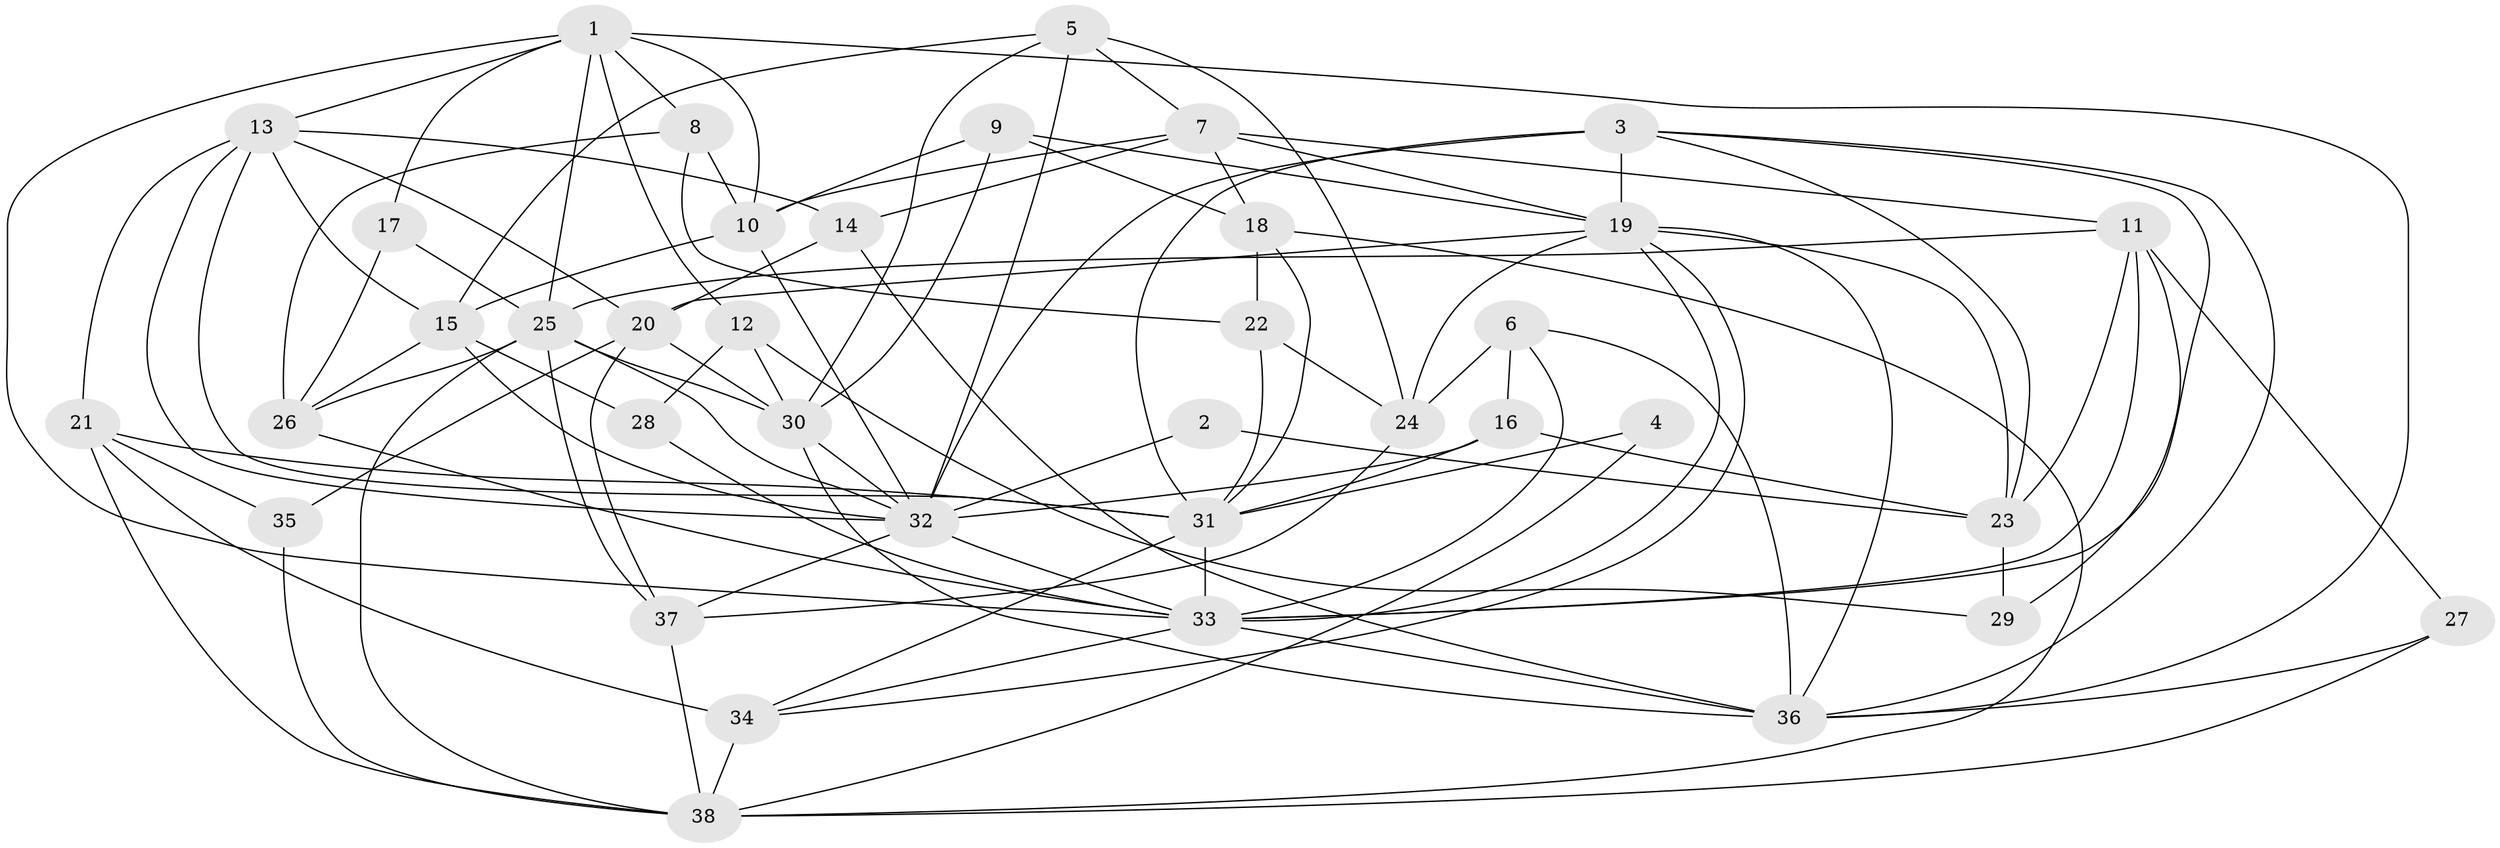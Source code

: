 // original degree distribution, {3: 0.32, 4: 0.21333333333333335, 6: 0.09333333333333334, 5: 0.29333333333333333, 2: 0.08}
// Generated by graph-tools (version 1.1) at 2025/26/03/09/25 03:26:19]
// undirected, 38 vertices, 105 edges
graph export_dot {
graph [start="1"]
  node [color=gray90,style=filled];
  1;
  2;
  3;
  4;
  5;
  6;
  7;
  8;
  9;
  10;
  11;
  12;
  13;
  14;
  15;
  16;
  17;
  18;
  19;
  20;
  21;
  22;
  23;
  24;
  25;
  26;
  27;
  28;
  29;
  30;
  31;
  32;
  33;
  34;
  35;
  36;
  37;
  38;
  1 -- 8 [weight=1.0];
  1 -- 10 [weight=1.0];
  1 -- 12 [weight=1.0];
  1 -- 13 [weight=1.0];
  1 -- 17 [weight=1.0];
  1 -- 25 [weight=1.0];
  1 -- 33 [weight=1.0];
  1 -- 36 [weight=1.0];
  2 -- 23 [weight=1.0];
  2 -- 32 [weight=1.0];
  3 -- 19 [weight=1.0];
  3 -- 23 [weight=1.0];
  3 -- 31 [weight=1.0];
  3 -- 32 [weight=2.0];
  3 -- 33 [weight=1.0];
  3 -- 36 [weight=1.0];
  4 -- 31 [weight=1.0];
  4 -- 38 [weight=1.0];
  5 -- 7 [weight=1.0];
  5 -- 15 [weight=1.0];
  5 -- 24 [weight=1.0];
  5 -- 30 [weight=1.0];
  5 -- 32 [weight=1.0];
  6 -- 16 [weight=1.0];
  6 -- 24 [weight=2.0];
  6 -- 33 [weight=1.0];
  6 -- 36 [weight=1.0];
  7 -- 10 [weight=1.0];
  7 -- 11 [weight=1.0];
  7 -- 14 [weight=1.0];
  7 -- 18 [weight=1.0];
  7 -- 19 [weight=1.0];
  8 -- 10 [weight=1.0];
  8 -- 22 [weight=1.0];
  8 -- 26 [weight=1.0];
  9 -- 10 [weight=1.0];
  9 -- 18 [weight=1.0];
  9 -- 19 [weight=1.0];
  9 -- 30 [weight=1.0];
  10 -- 15 [weight=1.0];
  10 -- 32 [weight=1.0];
  11 -- 23 [weight=1.0];
  11 -- 25 [weight=1.0];
  11 -- 27 [weight=1.0];
  11 -- 29 [weight=1.0];
  11 -- 33 [weight=1.0];
  12 -- 28 [weight=1.0];
  12 -- 29 [weight=1.0];
  12 -- 30 [weight=1.0];
  13 -- 14 [weight=1.0];
  13 -- 15 [weight=2.0];
  13 -- 20 [weight=1.0];
  13 -- 21 [weight=1.0];
  13 -- 31 [weight=1.0];
  13 -- 32 [weight=1.0];
  14 -- 20 [weight=1.0];
  14 -- 36 [weight=1.0];
  15 -- 26 [weight=1.0];
  15 -- 28 [weight=2.0];
  15 -- 32 [weight=1.0];
  16 -- 23 [weight=1.0];
  16 -- 31 [weight=1.0];
  16 -- 32 [weight=1.0];
  17 -- 25 [weight=1.0];
  17 -- 26 [weight=1.0];
  18 -- 22 [weight=1.0];
  18 -- 31 [weight=1.0];
  18 -- 38 [weight=1.0];
  19 -- 20 [weight=1.0];
  19 -- 23 [weight=1.0];
  19 -- 24 [weight=1.0];
  19 -- 33 [weight=1.0];
  19 -- 34 [weight=1.0];
  19 -- 36 [weight=1.0];
  20 -- 30 [weight=1.0];
  20 -- 35 [weight=1.0];
  20 -- 37 [weight=1.0];
  21 -- 31 [weight=1.0];
  21 -- 34 [weight=1.0];
  21 -- 35 [weight=1.0];
  21 -- 38 [weight=1.0];
  22 -- 24 [weight=1.0];
  22 -- 31 [weight=1.0];
  23 -- 29 [weight=1.0];
  24 -- 37 [weight=1.0];
  25 -- 26 [weight=1.0];
  25 -- 30 [weight=1.0];
  25 -- 32 [weight=1.0];
  25 -- 37 [weight=1.0];
  25 -- 38 [weight=1.0];
  26 -- 33 [weight=1.0];
  27 -- 36 [weight=1.0];
  27 -- 38 [weight=1.0];
  28 -- 33 [weight=1.0];
  30 -- 32 [weight=1.0];
  30 -- 36 [weight=2.0];
  31 -- 33 [weight=1.0];
  31 -- 34 [weight=1.0];
  32 -- 33 [weight=1.0];
  32 -- 37 [weight=1.0];
  33 -- 34 [weight=1.0];
  33 -- 36 [weight=1.0];
  34 -- 38 [weight=1.0];
  35 -- 38 [weight=1.0];
  37 -- 38 [weight=1.0];
}
